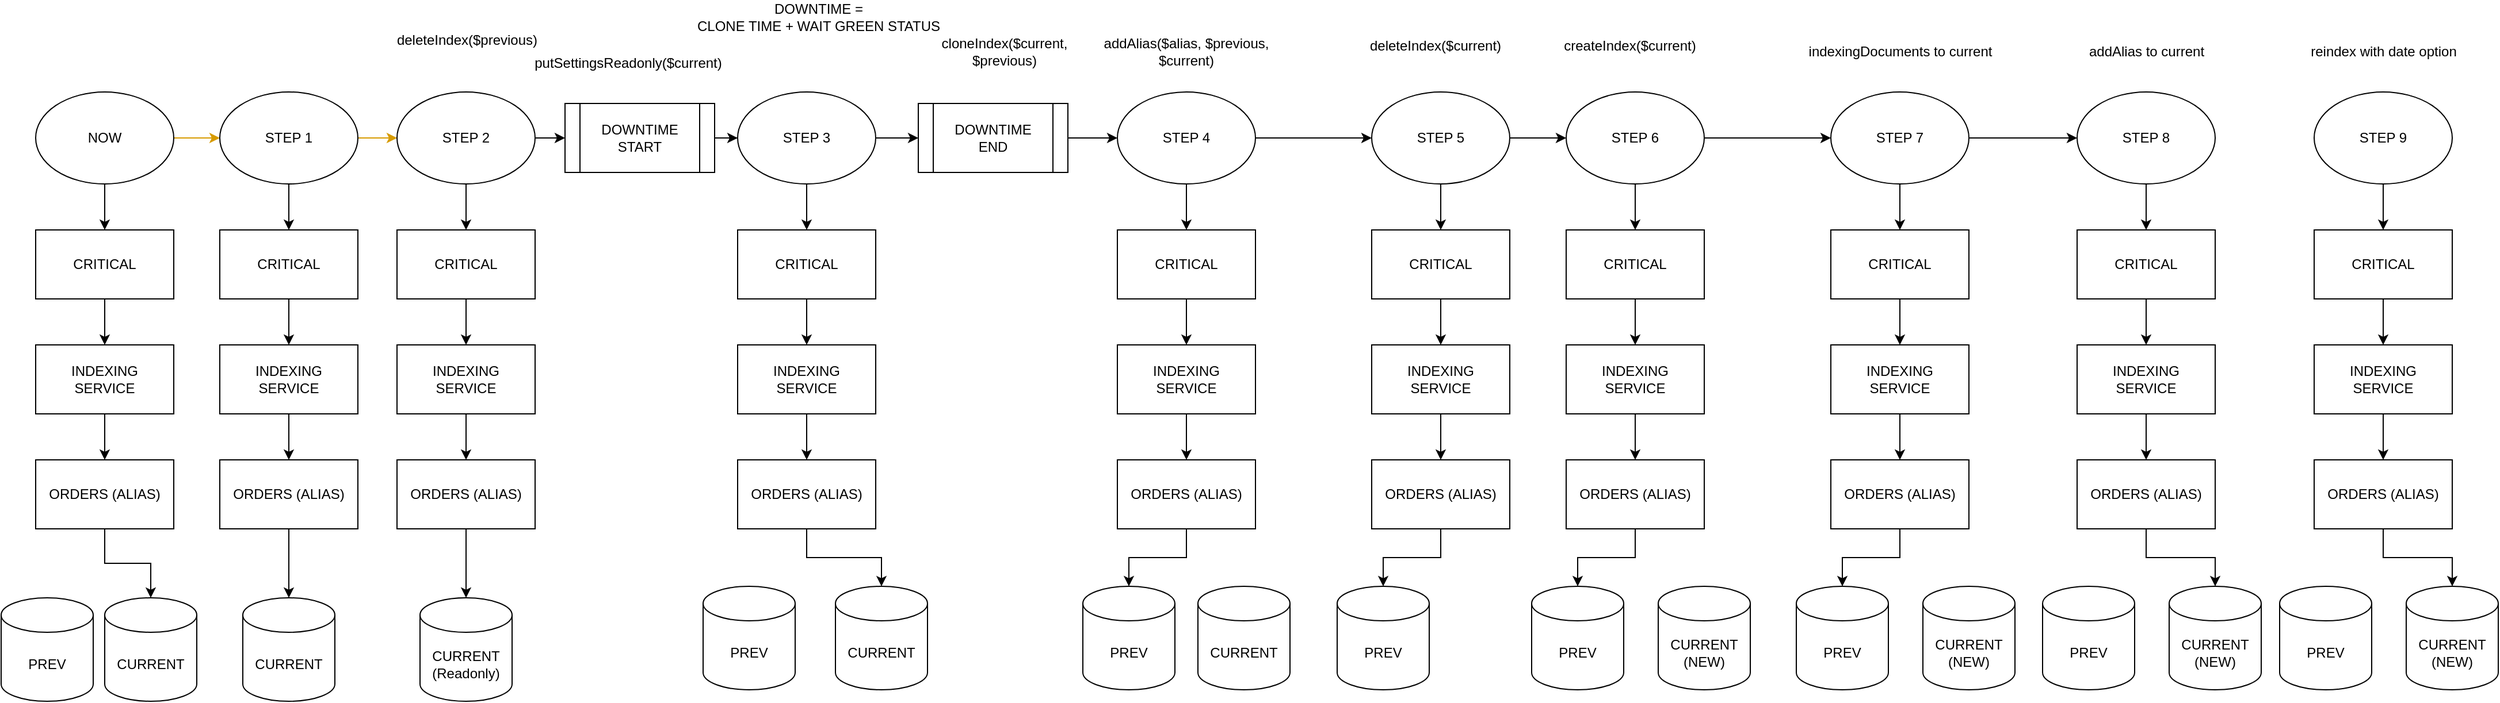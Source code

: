 <mxfile version="14.5.3" type="device"><diagram id="XHEJXtCOM38gBjBKdw3D" name="Page-1"><mxGraphModel dx="2249" dy="1921" grid="1" gridSize="10" guides="1" tooltips="1" connect="1" arrows="1" fold="1" page="1" pageScale="1" pageWidth="827" pageHeight="1169" math="0" shadow="0"><root><mxCell id="0"/><mxCell id="1" parent="0"/><mxCell id="4pbK5a4J8gjUyN3vn6MO-19" value="" style="edgeStyle=orthogonalEdgeStyle;rounded=0;orthogonalLoop=1;jettySize=auto;html=1;" parent="1" source="4pbK5a4J8gjUyN3vn6MO-10" target="4pbK5a4J8gjUyN3vn6MO-12" edge="1"><mxGeometry relative="1" as="geometry"/></mxCell><mxCell id="4pbK5a4J8gjUyN3vn6MO-39" value="" style="edgeStyle=orthogonalEdgeStyle;rounded=0;orthogonalLoop=1;jettySize=auto;html=1;fillColor=#ffe6cc;strokeColor=#d79b00;" parent="1" source="4pbK5a4J8gjUyN3vn6MO-10" target="4pbK5a4J8gjUyN3vn6MO-20" edge="1"><mxGeometry relative="1" as="geometry"/></mxCell><mxCell id="4pbK5a4J8gjUyN3vn6MO-10" value="NOW" style="ellipse;whiteSpace=wrap;html=1;" parent="1" vertex="1"><mxGeometry x="-90" width="120" height="80" as="geometry"/></mxCell><mxCell id="4pbK5a4J8gjUyN3vn6MO-11" value="" style="edgeStyle=orthogonalEdgeStyle;rounded=0;orthogonalLoop=1;jettySize=auto;html=1;" parent="1" source="4pbK5a4J8gjUyN3vn6MO-12" target="4pbK5a4J8gjUyN3vn6MO-14" edge="1"><mxGeometry relative="1" as="geometry"/></mxCell><mxCell id="4pbK5a4J8gjUyN3vn6MO-12" value="CRITICAL" style="rounded=0;whiteSpace=wrap;html=1;" parent="1" vertex="1"><mxGeometry x="-90" y="120" width="120" height="60" as="geometry"/></mxCell><mxCell id="4pbK5a4J8gjUyN3vn6MO-13" value="" style="edgeStyle=orthogonalEdgeStyle;rounded=0;orthogonalLoop=1;jettySize=auto;html=1;" parent="1" source="4pbK5a4J8gjUyN3vn6MO-14" target="4pbK5a4J8gjUyN3vn6MO-16" edge="1"><mxGeometry relative="1" as="geometry"/></mxCell><mxCell id="4pbK5a4J8gjUyN3vn6MO-14" value="&lt;div&gt;INDEXING&lt;/div&gt;&lt;div&gt;SERVICE&lt;/div&gt;" style="rounded=0;whiteSpace=wrap;html=1;" parent="1" vertex="1"><mxGeometry x="-90" y="220" width="120" height="60" as="geometry"/></mxCell><mxCell id="4pbK5a4J8gjUyN3vn6MO-15" value="" style="edgeStyle=orthogonalEdgeStyle;rounded=0;orthogonalLoop=1;jettySize=auto;html=1;" parent="1" source="4pbK5a4J8gjUyN3vn6MO-16" target="4pbK5a4J8gjUyN3vn6MO-17" edge="1"><mxGeometry relative="1" as="geometry"/></mxCell><mxCell id="4pbK5a4J8gjUyN3vn6MO-16" value="ORDERS (ALIAS)" style="rounded=0;whiteSpace=wrap;html=1;" parent="1" vertex="1"><mxGeometry x="-90" y="320" width="120" height="60" as="geometry"/></mxCell><mxCell id="4pbK5a4J8gjUyN3vn6MO-17" value="CURRENT" style="shape=cylinder3;whiteSpace=wrap;html=1;boundedLbl=1;backgroundOutline=1;size=15;" parent="1" vertex="1"><mxGeometry x="-30" y="440" width="80" height="90" as="geometry"/></mxCell><mxCell id="4pbK5a4J8gjUyN3vn6MO-18" value="PREV" style="shape=cylinder3;whiteSpace=wrap;html=1;boundedLbl=1;backgroundOutline=1;size=15;" parent="1" vertex="1"><mxGeometry x="-120" y="440" width="80" height="90" as="geometry"/></mxCell><mxCell id="4pbK5a4J8gjUyN3vn6MO-29" value="" style="edgeStyle=orthogonalEdgeStyle;rounded=0;orthogonalLoop=1;jettySize=auto;html=1;" parent="1" source="4pbK5a4J8gjUyN3vn6MO-20" target="4pbK5a4J8gjUyN3vn6MO-22" edge="1"><mxGeometry relative="1" as="geometry"/></mxCell><mxCell id="4pbK5a4J8gjUyN3vn6MO-40" value="" style="edgeStyle=orthogonalEdgeStyle;rounded=0;orthogonalLoop=1;jettySize=auto;html=1;fillColor=#ffe6cc;strokeColor=#d79b00;" parent="1" source="4pbK5a4J8gjUyN3vn6MO-20" target="4pbK5a4J8gjUyN3vn6MO-31" edge="1"><mxGeometry relative="1" as="geometry"/></mxCell><mxCell id="4pbK5a4J8gjUyN3vn6MO-20" value="STEP 1" style="ellipse;whiteSpace=wrap;html=1;" parent="1" vertex="1"><mxGeometry x="70" width="120" height="80" as="geometry"/></mxCell><mxCell id="4pbK5a4J8gjUyN3vn6MO-21" value="" style="edgeStyle=orthogonalEdgeStyle;rounded=0;orthogonalLoop=1;jettySize=auto;html=1;" parent="1" source="4pbK5a4J8gjUyN3vn6MO-22" target="4pbK5a4J8gjUyN3vn6MO-24" edge="1"><mxGeometry relative="1" as="geometry"/></mxCell><mxCell id="4pbK5a4J8gjUyN3vn6MO-22" value="CRITICAL" style="rounded=0;whiteSpace=wrap;html=1;" parent="1" vertex="1"><mxGeometry x="70" y="120" width="120" height="60" as="geometry"/></mxCell><mxCell id="4pbK5a4J8gjUyN3vn6MO-23" value="" style="edgeStyle=orthogonalEdgeStyle;rounded=0;orthogonalLoop=1;jettySize=auto;html=1;" parent="1" source="4pbK5a4J8gjUyN3vn6MO-24" target="4pbK5a4J8gjUyN3vn6MO-26" edge="1"><mxGeometry relative="1" as="geometry"/></mxCell><mxCell id="4pbK5a4J8gjUyN3vn6MO-24" value="&lt;div&gt;INDEXING&lt;/div&gt;&lt;div&gt;SERVICE&lt;/div&gt;" style="rounded=0;whiteSpace=wrap;html=1;" parent="1" vertex="1"><mxGeometry x="70" y="220" width="120" height="60" as="geometry"/></mxCell><mxCell id="4pbK5a4J8gjUyN3vn6MO-25" value="" style="edgeStyle=orthogonalEdgeStyle;rounded=0;orthogonalLoop=1;jettySize=auto;html=1;" parent="1" source="4pbK5a4J8gjUyN3vn6MO-26" target="4pbK5a4J8gjUyN3vn6MO-27" edge="1"><mxGeometry relative="1" as="geometry"/></mxCell><mxCell id="4pbK5a4J8gjUyN3vn6MO-26" value="ORDERS (ALIAS)" style="rounded=0;whiteSpace=wrap;html=1;" parent="1" vertex="1"><mxGeometry x="70" y="320" width="120" height="60" as="geometry"/></mxCell><mxCell id="4pbK5a4J8gjUyN3vn6MO-27" value="CURRENT" style="shape=cylinder3;whiteSpace=wrap;html=1;boundedLbl=1;backgroundOutline=1;size=15;" parent="1" vertex="1"><mxGeometry x="90" y="440" width="80" height="90" as="geometry"/></mxCell><mxCell id="4pbK5a4J8gjUyN3vn6MO-30" value="" style="edgeStyle=orthogonalEdgeStyle;rounded=0;orthogonalLoop=1;jettySize=auto;html=1;" parent="1" source="4pbK5a4J8gjUyN3vn6MO-31" target="4pbK5a4J8gjUyN3vn6MO-33" edge="1"><mxGeometry relative="1" as="geometry"/></mxCell><mxCell id="4pbK5a4J8gjUyN3vn6MO-73" value="" style="edgeStyle=orthogonalEdgeStyle;rounded=0;orthogonalLoop=1;jettySize=auto;html=1;" parent="1" source="4pbK5a4J8gjUyN3vn6MO-31" target="4pbK5a4J8gjUyN3vn6MO-69" edge="1"><mxGeometry relative="1" as="geometry"/></mxCell><mxCell id="4pbK5a4J8gjUyN3vn6MO-31" value="&lt;div&gt;STEP 2&lt;/div&gt;" style="ellipse;whiteSpace=wrap;html=1;" parent="1" vertex="1"><mxGeometry x="224" width="120" height="80" as="geometry"/></mxCell><mxCell id="4pbK5a4J8gjUyN3vn6MO-32" value="" style="edgeStyle=orthogonalEdgeStyle;rounded=0;orthogonalLoop=1;jettySize=auto;html=1;" parent="1" source="4pbK5a4J8gjUyN3vn6MO-33" target="4pbK5a4J8gjUyN3vn6MO-35" edge="1"><mxGeometry relative="1" as="geometry"/></mxCell><mxCell id="4pbK5a4J8gjUyN3vn6MO-33" value="CRITICAL" style="rounded=0;whiteSpace=wrap;html=1;" parent="1" vertex="1"><mxGeometry x="224" y="120" width="120" height="60" as="geometry"/></mxCell><mxCell id="4pbK5a4J8gjUyN3vn6MO-34" value="" style="edgeStyle=orthogonalEdgeStyle;rounded=0;orthogonalLoop=1;jettySize=auto;html=1;" parent="1" source="4pbK5a4J8gjUyN3vn6MO-35" target="4pbK5a4J8gjUyN3vn6MO-37" edge="1"><mxGeometry relative="1" as="geometry"/></mxCell><mxCell id="4pbK5a4J8gjUyN3vn6MO-35" value="&lt;div&gt;INDEXING&lt;/div&gt;&lt;div&gt;SERVICE&lt;/div&gt;" style="rounded=0;whiteSpace=wrap;html=1;" parent="1" vertex="1"><mxGeometry x="224" y="220" width="120" height="60" as="geometry"/></mxCell><mxCell id="4pbK5a4J8gjUyN3vn6MO-36" value="" style="edgeStyle=orthogonalEdgeStyle;rounded=0;orthogonalLoop=1;jettySize=auto;html=1;" parent="1" source="4pbK5a4J8gjUyN3vn6MO-37" target="4pbK5a4J8gjUyN3vn6MO-38" edge="1"><mxGeometry relative="1" as="geometry"/></mxCell><mxCell id="4pbK5a4J8gjUyN3vn6MO-37" value="ORDERS (ALIAS)" style="rounded=0;whiteSpace=wrap;html=1;" parent="1" vertex="1"><mxGeometry x="224" y="320" width="120" height="60" as="geometry"/></mxCell><mxCell id="4pbK5a4J8gjUyN3vn6MO-38" value="&lt;div&gt;CURRENT&lt;br&gt;(Readonly)&lt;br&gt;&lt;/div&gt;" style="shape=cylinder3;whiteSpace=wrap;html=1;boundedLbl=1;backgroundOutline=1;size=15;" parent="1" vertex="1"><mxGeometry x="244" y="440" width="80" height="90" as="geometry"/></mxCell><mxCell id="4pbK5a4J8gjUyN3vn6MO-42" value="deleteIndex($previous)" style="text;html=1;strokeColor=none;fillColor=none;align=center;verticalAlign=middle;whiteSpace=wrap;rounded=0;" parent="1" vertex="1"><mxGeometry x="210" y="-70" width="150" height="50" as="geometry"/></mxCell><mxCell id="4pbK5a4J8gjUyN3vn6MO-43" value="" style="edgeStyle=orthogonalEdgeStyle;rounded=0;orthogonalLoop=1;jettySize=auto;html=1;" parent="1" source="4pbK5a4J8gjUyN3vn6MO-44" target="4pbK5a4J8gjUyN3vn6MO-46" edge="1"><mxGeometry relative="1" as="geometry"/></mxCell><mxCell id="4pbK5a4J8gjUyN3vn6MO-77" value="" style="edgeStyle=orthogonalEdgeStyle;rounded=0;orthogonalLoop=1;jettySize=auto;html=1;" parent="1" source="4pbK5a4J8gjUyN3vn6MO-44" target="4pbK5a4J8gjUyN3vn6MO-76" edge="1"><mxGeometry relative="1" as="geometry"/></mxCell><mxCell id="4pbK5a4J8gjUyN3vn6MO-44" value="&lt;div&gt;STEP 3&lt;br&gt;&lt;/div&gt;" style="ellipse;whiteSpace=wrap;html=1;" parent="1" vertex="1"><mxGeometry x="520" width="120" height="80" as="geometry"/></mxCell><mxCell id="4pbK5a4J8gjUyN3vn6MO-45" value="" style="edgeStyle=orthogonalEdgeStyle;rounded=0;orthogonalLoop=1;jettySize=auto;html=1;" parent="1" source="4pbK5a4J8gjUyN3vn6MO-46" target="4pbK5a4J8gjUyN3vn6MO-48" edge="1"><mxGeometry relative="1" as="geometry"/></mxCell><mxCell id="4pbK5a4J8gjUyN3vn6MO-46" value="CRITICAL" style="rounded=0;whiteSpace=wrap;html=1;" parent="1" vertex="1"><mxGeometry x="520" y="120" width="120" height="60" as="geometry"/></mxCell><mxCell id="4pbK5a4J8gjUyN3vn6MO-47" value="" style="edgeStyle=orthogonalEdgeStyle;rounded=0;orthogonalLoop=1;jettySize=auto;html=1;" parent="1" source="4pbK5a4J8gjUyN3vn6MO-48" target="4pbK5a4J8gjUyN3vn6MO-50" edge="1"><mxGeometry relative="1" as="geometry"/></mxCell><mxCell id="4pbK5a4J8gjUyN3vn6MO-48" value="&lt;div&gt;INDEXING&lt;/div&gt;&lt;div&gt;SERVICE&lt;/div&gt;" style="rounded=0;whiteSpace=wrap;html=1;" parent="1" vertex="1"><mxGeometry x="520" y="220" width="120" height="60" as="geometry"/></mxCell><mxCell id="4pbK5a4J8gjUyN3vn6MO-49" value="" style="edgeStyle=orthogonalEdgeStyle;rounded=0;orthogonalLoop=1;jettySize=auto;html=1;" parent="1" source="4pbK5a4J8gjUyN3vn6MO-50" target="4pbK5a4J8gjUyN3vn6MO-51" edge="1"><mxGeometry relative="1" as="geometry"/></mxCell><mxCell id="4pbK5a4J8gjUyN3vn6MO-50" value="ORDERS (ALIAS)" style="rounded=0;whiteSpace=wrap;html=1;" parent="1" vertex="1"><mxGeometry x="520" y="320" width="120" height="60" as="geometry"/></mxCell><mxCell id="4pbK5a4J8gjUyN3vn6MO-51" value="&lt;div&gt;CURRENT&lt;br&gt;&lt;/div&gt;" style="shape=cylinder3;whiteSpace=wrap;html=1;boundedLbl=1;backgroundOutline=1;size=15;" parent="1" vertex="1"><mxGeometry x="605" y="430" width="80" height="90" as="geometry"/></mxCell><mxCell id="4pbK5a4J8gjUyN3vn6MO-53" value="cloneIndex($current, $previous)" style="text;html=1;strokeColor=none;fillColor=none;align=center;verticalAlign=middle;whiteSpace=wrap;rounded=0;" parent="1" vertex="1"><mxGeometry x="677" y="-60" width="150" height="50" as="geometry"/></mxCell><mxCell id="4pbK5a4J8gjUyN3vn6MO-55" value="putSettingsReadonly($current)" style="text;html=1;strokeColor=none;fillColor=none;align=center;verticalAlign=middle;whiteSpace=wrap;rounded=0;" parent="1" vertex="1"><mxGeometry x="350" y="-50" width="150" height="50" as="geometry"/></mxCell><mxCell id="4pbK5a4J8gjUyN3vn6MO-56" value="PREV" style="shape=cylinder3;whiteSpace=wrap;html=1;boundedLbl=1;backgroundOutline=1;size=15;" parent="1" vertex="1"><mxGeometry x="490" y="430" width="80" height="90" as="geometry"/></mxCell><mxCell id="4pbK5a4J8gjUyN3vn6MO-57" value="" style="edgeStyle=orthogonalEdgeStyle;rounded=0;orthogonalLoop=1;jettySize=auto;html=1;" parent="1" source="4pbK5a4J8gjUyN3vn6MO-58" target="4pbK5a4J8gjUyN3vn6MO-60" edge="1"><mxGeometry relative="1" as="geometry"/></mxCell><mxCell id="4pbK5a4J8gjUyN3vn6MO-90" value="" style="edgeStyle=orthogonalEdgeStyle;rounded=0;orthogonalLoop=1;jettySize=auto;html=1;" parent="1" source="4pbK5a4J8gjUyN3vn6MO-58" target="4pbK5a4J8gjUyN3vn6MO-81" edge="1"><mxGeometry relative="1" as="geometry"/></mxCell><mxCell id="4pbK5a4J8gjUyN3vn6MO-58" value="&lt;div&gt;STEP 4&lt;br&gt;&lt;/div&gt;" style="ellipse;whiteSpace=wrap;html=1;" parent="1" vertex="1"><mxGeometry x="850" width="120" height="80" as="geometry"/></mxCell><mxCell id="4pbK5a4J8gjUyN3vn6MO-59" value="" style="edgeStyle=orthogonalEdgeStyle;rounded=0;orthogonalLoop=1;jettySize=auto;html=1;" parent="1" source="4pbK5a4J8gjUyN3vn6MO-60" target="4pbK5a4J8gjUyN3vn6MO-62" edge="1"><mxGeometry relative="1" as="geometry"/></mxCell><mxCell id="4pbK5a4J8gjUyN3vn6MO-60" value="CRITICAL" style="rounded=0;whiteSpace=wrap;html=1;" parent="1" vertex="1"><mxGeometry x="850" y="120" width="120" height="60" as="geometry"/></mxCell><mxCell id="4pbK5a4J8gjUyN3vn6MO-61" value="" style="edgeStyle=orthogonalEdgeStyle;rounded=0;orthogonalLoop=1;jettySize=auto;html=1;" parent="1" source="4pbK5a4J8gjUyN3vn6MO-62" target="4pbK5a4J8gjUyN3vn6MO-64" edge="1"><mxGeometry relative="1" as="geometry"/></mxCell><mxCell id="4pbK5a4J8gjUyN3vn6MO-62" value="&lt;div&gt;INDEXING&lt;/div&gt;&lt;div&gt;SERVICE&lt;/div&gt;" style="rounded=0;whiteSpace=wrap;html=1;" parent="1" vertex="1"><mxGeometry x="850" y="220" width="120" height="60" as="geometry"/></mxCell><mxCell id="4pbK5a4J8gjUyN3vn6MO-79" value="" style="edgeStyle=orthogonalEdgeStyle;rounded=0;orthogonalLoop=1;jettySize=auto;html=1;" parent="1" source="4pbK5a4J8gjUyN3vn6MO-64" target="4pbK5a4J8gjUyN3vn6MO-66" edge="1"><mxGeometry relative="1" as="geometry"/></mxCell><mxCell id="4pbK5a4J8gjUyN3vn6MO-64" value="ORDERS (ALIAS)" style="rounded=0;whiteSpace=wrap;html=1;" parent="1" vertex="1"><mxGeometry x="850" y="320" width="120" height="60" as="geometry"/></mxCell><mxCell id="4pbK5a4J8gjUyN3vn6MO-65" value="&lt;div&gt;CURRENT&lt;br&gt;&lt;/div&gt;" style="shape=cylinder3;whiteSpace=wrap;html=1;boundedLbl=1;backgroundOutline=1;size=15;" parent="1" vertex="1"><mxGeometry x="920" y="430" width="80" height="90" as="geometry"/></mxCell><mxCell id="4pbK5a4J8gjUyN3vn6MO-66" value="PREV" style="shape=cylinder3;whiteSpace=wrap;html=1;boundedLbl=1;backgroundOutline=1;size=15;" parent="1" vertex="1"><mxGeometry x="820" y="430" width="80" height="90" as="geometry"/></mxCell><mxCell id="4pbK5a4J8gjUyN3vn6MO-67" value="addAlias($alias, $previous, $current)" style="text;html=1;strokeColor=none;fillColor=none;align=center;verticalAlign=middle;whiteSpace=wrap;rounded=0;" parent="1" vertex="1"><mxGeometry x="835" y="-60" width="150" height="50" as="geometry"/></mxCell><mxCell id="4pbK5a4J8gjUyN3vn6MO-75" value="" style="edgeStyle=orthogonalEdgeStyle;rounded=0;orthogonalLoop=1;jettySize=auto;html=1;" parent="1" source="4pbK5a4J8gjUyN3vn6MO-69" target="4pbK5a4J8gjUyN3vn6MO-44" edge="1"><mxGeometry relative="1" as="geometry"/></mxCell><mxCell id="4pbK5a4J8gjUyN3vn6MO-69" value="&lt;div&gt;DOWNTIME&lt;/div&gt;&lt;div&gt;START&lt;/div&gt;" style="shape=process;whiteSpace=wrap;html=1;backgroundOutline=1;" parent="1" vertex="1"><mxGeometry x="370" y="10" width="130" height="60" as="geometry"/></mxCell><mxCell id="4pbK5a4J8gjUyN3vn6MO-74" value="&lt;div&gt;DOWNTIME =&lt;br&gt;&lt;/div&gt;&lt;div&gt;CLONE TIME + WAIT GREEN STATUS&lt;br&gt;&lt;/div&gt;" style="text;html=1;align=center;verticalAlign=middle;resizable=0;points=[];autosize=1;" parent="1" vertex="1"><mxGeometry x="480" y="-80" width="220" height="30" as="geometry"/></mxCell><mxCell id="4pbK5a4J8gjUyN3vn6MO-78" value="" style="edgeStyle=orthogonalEdgeStyle;rounded=0;orthogonalLoop=1;jettySize=auto;html=1;" parent="1" source="4pbK5a4J8gjUyN3vn6MO-76" target="4pbK5a4J8gjUyN3vn6MO-58" edge="1"><mxGeometry relative="1" as="geometry"/></mxCell><mxCell id="4pbK5a4J8gjUyN3vn6MO-76" value="&lt;div&gt;DOWNTIME&lt;/div&gt;&lt;div&gt;END&lt;/div&gt;" style="shape=process;whiteSpace=wrap;html=1;backgroundOutline=1;" parent="1" vertex="1"><mxGeometry x="677" y="10" width="130" height="60" as="geometry"/></mxCell><mxCell id="4pbK5a4J8gjUyN3vn6MO-80" value="" style="edgeStyle=orthogonalEdgeStyle;rounded=0;orthogonalLoop=1;jettySize=auto;html=1;" parent="1" source="4pbK5a4J8gjUyN3vn6MO-81" target="4pbK5a4J8gjUyN3vn6MO-83" edge="1"><mxGeometry relative="1" as="geometry"/></mxCell><mxCell id="4pbK5a4J8gjUyN3vn6MO-102" value="" style="edgeStyle=orthogonalEdgeStyle;rounded=0;orthogonalLoop=1;jettySize=auto;html=1;" parent="1" source="4pbK5a4J8gjUyN3vn6MO-81" target="4pbK5a4J8gjUyN3vn6MO-93" edge="1"><mxGeometry relative="1" as="geometry"/></mxCell><mxCell id="4pbK5a4J8gjUyN3vn6MO-81" value="&lt;div&gt;STEP 5&lt;br&gt;&lt;/div&gt;" style="ellipse;whiteSpace=wrap;html=1;" parent="1" vertex="1"><mxGeometry x="1071" width="120" height="80" as="geometry"/></mxCell><mxCell id="4pbK5a4J8gjUyN3vn6MO-82" value="" style="edgeStyle=orthogonalEdgeStyle;rounded=0;orthogonalLoop=1;jettySize=auto;html=1;" parent="1" source="4pbK5a4J8gjUyN3vn6MO-83" target="4pbK5a4J8gjUyN3vn6MO-85" edge="1"><mxGeometry relative="1" as="geometry"/></mxCell><mxCell id="4pbK5a4J8gjUyN3vn6MO-83" value="CRITICAL" style="rounded=0;whiteSpace=wrap;html=1;" parent="1" vertex="1"><mxGeometry x="1071" y="120" width="120" height="60" as="geometry"/></mxCell><mxCell id="4pbK5a4J8gjUyN3vn6MO-84" value="" style="edgeStyle=orthogonalEdgeStyle;rounded=0;orthogonalLoop=1;jettySize=auto;html=1;" parent="1" source="4pbK5a4J8gjUyN3vn6MO-85" target="4pbK5a4J8gjUyN3vn6MO-87" edge="1"><mxGeometry relative="1" as="geometry"/></mxCell><mxCell id="4pbK5a4J8gjUyN3vn6MO-85" value="&lt;div&gt;INDEXING&lt;/div&gt;&lt;div&gt;SERVICE&lt;/div&gt;" style="rounded=0;whiteSpace=wrap;html=1;" parent="1" vertex="1"><mxGeometry x="1071" y="220" width="120" height="60" as="geometry"/></mxCell><mxCell id="4pbK5a4J8gjUyN3vn6MO-86" value="" style="edgeStyle=orthogonalEdgeStyle;rounded=0;orthogonalLoop=1;jettySize=auto;html=1;" parent="1" source="4pbK5a4J8gjUyN3vn6MO-87" target="4pbK5a4J8gjUyN3vn6MO-89" edge="1"><mxGeometry relative="1" as="geometry"/></mxCell><mxCell id="4pbK5a4J8gjUyN3vn6MO-87" value="ORDERS (ALIAS)" style="rounded=0;whiteSpace=wrap;html=1;" parent="1" vertex="1"><mxGeometry x="1071" y="320" width="120" height="60" as="geometry"/></mxCell><mxCell id="4pbK5a4J8gjUyN3vn6MO-89" value="PREV" style="shape=cylinder3;whiteSpace=wrap;html=1;boundedLbl=1;backgroundOutline=1;size=15;" parent="1" vertex="1"><mxGeometry x="1041" y="430" width="80" height="90" as="geometry"/></mxCell><mxCell id="4pbK5a4J8gjUyN3vn6MO-91" value="deleteIndex($current)" style="text;html=1;align=center;verticalAlign=middle;resizable=0;points=[];autosize=1;" parent="1" vertex="1"><mxGeometry x="1061" y="-50" width="130" height="20" as="geometry"/></mxCell><mxCell id="4pbK5a4J8gjUyN3vn6MO-92" value="" style="edgeStyle=orthogonalEdgeStyle;rounded=0;orthogonalLoop=1;jettySize=auto;html=1;" parent="1" source="4pbK5a4J8gjUyN3vn6MO-93" target="4pbK5a4J8gjUyN3vn6MO-95" edge="1"><mxGeometry relative="1" as="geometry"/></mxCell><mxCell id="0gItvZaAuHjZS_tGxEU4-12" value="" style="edgeStyle=orthogonalEdgeStyle;rounded=0;orthogonalLoop=1;jettySize=auto;html=1;" edge="1" parent="1" source="4pbK5a4J8gjUyN3vn6MO-93" target="0gItvZaAuHjZS_tGxEU4-2"><mxGeometry relative="1" as="geometry"/></mxCell><mxCell id="4pbK5a4J8gjUyN3vn6MO-93" value="&lt;div&gt;STEP 6&lt;br&gt;&lt;/div&gt;" style="ellipse;whiteSpace=wrap;html=1;" parent="1" vertex="1"><mxGeometry x="1240" width="120" height="80" as="geometry"/></mxCell><mxCell id="4pbK5a4J8gjUyN3vn6MO-94" value="" style="edgeStyle=orthogonalEdgeStyle;rounded=0;orthogonalLoop=1;jettySize=auto;html=1;" parent="1" source="4pbK5a4J8gjUyN3vn6MO-95" target="4pbK5a4J8gjUyN3vn6MO-97" edge="1"><mxGeometry relative="1" as="geometry"/></mxCell><mxCell id="4pbK5a4J8gjUyN3vn6MO-95" value="CRITICAL" style="rounded=0;whiteSpace=wrap;html=1;" parent="1" vertex="1"><mxGeometry x="1240" y="120" width="120" height="60" as="geometry"/></mxCell><mxCell id="4pbK5a4J8gjUyN3vn6MO-96" value="" style="edgeStyle=orthogonalEdgeStyle;rounded=0;orthogonalLoop=1;jettySize=auto;html=1;" parent="1" source="4pbK5a4J8gjUyN3vn6MO-97" target="4pbK5a4J8gjUyN3vn6MO-99" edge="1"><mxGeometry relative="1" as="geometry"/></mxCell><mxCell id="4pbK5a4J8gjUyN3vn6MO-97" value="&lt;div&gt;INDEXING&lt;/div&gt;&lt;div&gt;SERVICE&lt;/div&gt;" style="rounded=0;whiteSpace=wrap;html=1;" parent="1" vertex="1"><mxGeometry x="1240" y="220" width="120" height="60" as="geometry"/></mxCell><mxCell id="4pbK5a4J8gjUyN3vn6MO-98" value="" style="edgeStyle=orthogonalEdgeStyle;rounded=0;orthogonalLoop=1;jettySize=auto;html=1;" parent="1" source="4pbK5a4J8gjUyN3vn6MO-99" target="4pbK5a4J8gjUyN3vn6MO-100" edge="1"><mxGeometry relative="1" as="geometry"/></mxCell><mxCell id="4pbK5a4J8gjUyN3vn6MO-99" value="ORDERS (ALIAS)" style="rounded=0;whiteSpace=wrap;html=1;" parent="1" vertex="1"><mxGeometry x="1240" y="320" width="120" height="60" as="geometry"/></mxCell><mxCell id="4pbK5a4J8gjUyN3vn6MO-100" value="PREV" style="shape=cylinder3;whiteSpace=wrap;html=1;boundedLbl=1;backgroundOutline=1;size=15;" parent="1" vertex="1"><mxGeometry x="1210" y="430" width="80" height="90" as="geometry"/></mxCell><mxCell id="4pbK5a4J8gjUyN3vn6MO-101" value="createIndex($current)" style="text;html=1;align=center;verticalAlign=middle;resizable=0;points=[];autosize=1;" parent="1" vertex="1"><mxGeometry x="1230" y="-50" width="130" height="20" as="geometry"/></mxCell><mxCell id="4pbK5a4J8gjUyN3vn6MO-103" value="&lt;div&gt;CURRENT (NEW)&lt;br&gt;&lt;/div&gt;" style="shape=cylinder3;whiteSpace=wrap;html=1;boundedLbl=1;backgroundOutline=1;size=15;" parent="1" vertex="1"><mxGeometry x="1320" y="430" width="80" height="90" as="geometry"/></mxCell><mxCell id="0gItvZaAuHjZS_tGxEU4-1" value="" style="edgeStyle=orthogonalEdgeStyle;rounded=0;orthogonalLoop=1;jettySize=auto;html=1;" edge="1" source="0gItvZaAuHjZS_tGxEU4-2" target="0gItvZaAuHjZS_tGxEU4-4" parent="1"><mxGeometry relative="1" as="geometry"/></mxCell><mxCell id="0gItvZaAuHjZS_tGxEU4-24" value="" style="edgeStyle=orthogonalEdgeStyle;rounded=0;orthogonalLoop=1;jettySize=auto;html=1;" edge="1" parent="1" source="0gItvZaAuHjZS_tGxEU4-2" target="0gItvZaAuHjZS_tGxEU4-14"><mxGeometry relative="1" as="geometry"/></mxCell><mxCell id="0gItvZaAuHjZS_tGxEU4-2" value="&lt;div&gt;STEP 7&lt;br&gt;&lt;/div&gt;" style="ellipse;whiteSpace=wrap;html=1;" vertex="1" parent="1"><mxGeometry x="1470" width="120" height="80" as="geometry"/></mxCell><mxCell id="0gItvZaAuHjZS_tGxEU4-3" value="" style="edgeStyle=orthogonalEdgeStyle;rounded=0;orthogonalLoop=1;jettySize=auto;html=1;" edge="1" source="0gItvZaAuHjZS_tGxEU4-4" target="0gItvZaAuHjZS_tGxEU4-6" parent="1"><mxGeometry relative="1" as="geometry"/></mxCell><mxCell id="0gItvZaAuHjZS_tGxEU4-4" value="CRITICAL" style="rounded=0;whiteSpace=wrap;html=1;" vertex="1" parent="1"><mxGeometry x="1470" y="120" width="120" height="60" as="geometry"/></mxCell><mxCell id="0gItvZaAuHjZS_tGxEU4-5" value="" style="edgeStyle=orthogonalEdgeStyle;rounded=0;orthogonalLoop=1;jettySize=auto;html=1;" edge="1" source="0gItvZaAuHjZS_tGxEU4-6" target="0gItvZaAuHjZS_tGxEU4-8" parent="1"><mxGeometry relative="1" as="geometry"/></mxCell><mxCell id="0gItvZaAuHjZS_tGxEU4-6" value="&lt;div&gt;INDEXING&lt;/div&gt;&lt;div&gt;SERVICE&lt;/div&gt;" style="rounded=0;whiteSpace=wrap;html=1;" vertex="1" parent="1"><mxGeometry x="1470" y="220" width="120" height="60" as="geometry"/></mxCell><mxCell id="0gItvZaAuHjZS_tGxEU4-7" value="" style="edgeStyle=orthogonalEdgeStyle;rounded=0;orthogonalLoop=1;jettySize=auto;html=1;" edge="1" source="0gItvZaAuHjZS_tGxEU4-8" target="0gItvZaAuHjZS_tGxEU4-9" parent="1"><mxGeometry relative="1" as="geometry"/></mxCell><mxCell id="0gItvZaAuHjZS_tGxEU4-8" value="ORDERS (ALIAS)" style="rounded=0;whiteSpace=wrap;html=1;" vertex="1" parent="1"><mxGeometry x="1470" y="320" width="120" height="60" as="geometry"/></mxCell><mxCell id="0gItvZaAuHjZS_tGxEU4-9" value="PREV" style="shape=cylinder3;whiteSpace=wrap;html=1;boundedLbl=1;backgroundOutline=1;size=15;" vertex="1" parent="1"><mxGeometry x="1440" y="430" width="80" height="90" as="geometry"/></mxCell><mxCell id="0gItvZaAuHjZS_tGxEU4-10" value="indexingDocuments to current" style="text;html=1;align=center;verticalAlign=middle;resizable=0;points=[];autosize=1;" vertex="1" parent="1"><mxGeometry x="1440" y="-45" width="180" height="20" as="geometry"/></mxCell><mxCell id="0gItvZaAuHjZS_tGxEU4-11" value="&lt;div&gt;CURRENT (NEW)&lt;br&gt;&lt;/div&gt;" style="shape=cylinder3;whiteSpace=wrap;html=1;boundedLbl=1;backgroundOutline=1;size=15;" vertex="1" parent="1"><mxGeometry x="1550" y="430" width="80" height="90" as="geometry"/></mxCell><mxCell id="0gItvZaAuHjZS_tGxEU4-13" value="" style="edgeStyle=orthogonalEdgeStyle;rounded=0;orthogonalLoop=1;jettySize=auto;html=1;" edge="1" source="0gItvZaAuHjZS_tGxEU4-14" target="0gItvZaAuHjZS_tGxEU4-16" parent="1"><mxGeometry relative="1" as="geometry"/></mxCell><mxCell id="0gItvZaAuHjZS_tGxEU4-14" value="&lt;div&gt;STEP 8&lt;/div&gt;" style="ellipse;whiteSpace=wrap;html=1;" vertex="1" parent="1"><mxGeometry x="1684" width="120" height="80" as="geometry"/></mxCell><mxCell id="0gItvZaAuHjZS_tGxEU4-15" value="" style="edgeStyle=orthogonalEdgeStyle;rounded=0;orthogonalLoop=1;jettySize=auto;html=1;" edge="1" source="0gItvZaAuHjZS_tGxEU4-16" target="0gItvZaAuHjZS_tGxEU4-18" parent="1"><mxGeometry relative="1" as="geometry"/></mxCell><mxCell id="0gItvZaAuHjZS_tGxEU4-16" value="CRITICAL" style="rounded=0;whiteSpace=wrap;html=1;" vertex="1" parent="1"><mxGeometry x="1684" y="120" width="120" height="60" as="geometry"/></mxCell><mxCell id="0gItvZaAuHjZS_tGxEU4-17" value="" style="edgeStyle=orthogonalEdgeStyle;rounded=0;orthogonalLoop=1;jettySize=auto;html=1;" edge="1" source="0gItvZaAuHjZS_tGxEU4-18" target="0gItvZaAuHjZS_tGxEU4-20" parent="1"><mxGeometry relative="1" as="geometry"/></mxCell><mxCell id="0gItvZaAuHjZS_tGxEU4-18" value="&lt;div&gt;INDEXING&lt;/div&gt;&lt;div&gt;SERVICE&lt;/div&gt;" style="rounded=0;whiteSpace=wrap;html=1;" vertex="1" parent="1"><mxGeometry x="1684" y="220" width="120" height="60" as="geometry"/></mxCell><mxCell id="0gItvZaAuHjZS_tGxEU4-19" value="" style="edgeStyle=orthogonalEdgeStyle;rounded=0;orthogonalLoop=1;jettySize=auto;html=1;entryX=0.5;entryY=0;entryDx=0;entryDy=0;entryPerimeter=0;" edge="1" source="0gItvZaAuHjZS_tGxEU4-20" target="0gItvZaAuHjZS_tGxEU4-23" parent="1"><mxGeometry relative="1" as="geometry"/></mxCell><mxCell id="0gItvZaAuHjZS_tGxEU4-20" value="ORDERS (ALIAS)" style="rounded=0;whiteSpace=wrap;html=1;" vertex="1" parent="1"><mxGeometry x="1684" y="320" width="120" height="60" as="geometry"/></mxCell><mxCell id="0gItvZaAuHjZS_tGxEU4-21" value="PREV" style="shape=cylinder3;whiteSpace=wrap;html=1;boundedLbl=1;backgroundOutline=1;size=15;" vertex="1" parent="1"><mxGeometry x="1654" y="430" width="80" height="90" as="geometry"/></mxCell><mxCell id="0gItvZaAuHjZS_tGxEU4-22" value="addAlias to current" style="text;html=1;align=center;verticalAlign=middle;resizable=0;points=[];autosize=1;" vertex="1" parent="1"><mxGeometry x="1684" y="-45" width="120" height="20" as="geometry"/></mxCell><mxCell id="0gItvZaAuHjZS_tGxEU4-23" value="&lt;div&gt;CURRENT (NEW)&lt;br&gt;&lt;/div&gt;" style="shape=cylinder3;whiteSpace=wrap;html=1;boundedLbl=1;backgroundOutline=1;size=15;" vertex="1" parent="1"><mxGeometry x="1764" y="430" width="80" height="90" as="geometry"/></mxCell><mxCell id="0gItvZaAuHjZS_tGxEU4-25" value="" style="edgeStyle=orthogonalEdgeStyle;rounded=0;orthogonalLoop=1;jettySize=auto;html=1;" edge="1" source="0gItvZaAuHjZS_tGxEU4-26" target="0gItvZaAuHjZS_tGxEU4-28" parent="1"><mxGeometry relative="1" as="geometry"/></mxCell><mxCell id="0gItvZaAuHjZS_tGxEU4-26" value="&lt;div&gt;STEP 9&lt;br&gt;&lt;/div&gt;" style="ellipse;whiteSpace=wrap;html=1;" vertex="1" parent="1"><mxGeometry x="1890" width="120" height="80" as="geometry"/></mxCell><mxCell id="0gItvZaAuHjZS_tGxEU4-27" value="" style="edgeStyle=orthogonalEdgeStyle;rounded=0;orthogonalLoop=1;jettySize=auto;html=1;" edge="1" source="0gItvZaAuHjZS_tGxEU4-28" target="0gItvZaAuHjZS_tGxEU4-30" parent="1"><mxGeometry relative="1" as="geometry"/></mxCell><mxCell id="0gItvZaAuHjZS_tGxEU4-28" value="CRITICAL" style="rounded=0;whiteSpace=wrap;html=1;" vertex="1" parent="1"><mxGeometry x="1890" y="120" width="120" height="60" as="geometry"/></mxCell><mxCell id="0gItvZaAuHjZS_tGxEU4-29" value="" style="edgeStyle=orthogonalEdgeStyle;rounded=0;orthogonalLoop=1;jettySize=auto;html=1;" edge="1" source="0gItvZaAuHjZS_tGxEU4-30" target="0gItvZaAuHjZS_tGxEU4-32" parent="1"><mxGeometry relative="1" as="geometry"/></mxCell><mxCell id="0gItvZaAuHjZS_tGxEU4-30" value="&lt;div&gt;INDEXING&lt;/div&gt;&lt;div&gt;SERVICE&lt;/div&gt;" style="rounded=0;whiteSpace=wrap;html=1;" vertex="1" parent="1"><mxGeometry x="1890" y="220" width="120" height="60" as="geometry"/></mxCell><mxCell id="0gItvZaAuHjZS_tGxEU4-31" value="" style="edgeStyle=orthogonalEdgeStyle;rounded=0;orthogonalLoop=1;jettySize=auto;html=1;entryX=0.5;entryY=0;entryDx=0;entryDy=0;entryPerimeter=0;" edge="1" source="0gItvZaAuHjZS_tGxEU4-32" target="0gItvZaAuHjZS_tGxEU4-35" parent="1"><mxGeometry relative="1" as="geometry"/></mxCell><mxCell id="0gItvZaAuHjZS_tGxEU4-32" value="ORDERS (ALIAS)" style="rounded=0;whiteSpace=wrap;html=1;" vertex="1" parent="1"><mxGeometry x="1890" y="320" width="120" height="60" as="geometry"/></mxCell><mxCell id="0gItvZaAuHjZS_tGxEU4-33" value="PREV" style="shape=cylinder3;whiteSpace=wrap;html=1;boundedLbl=1;backgroundOutline=1;size=15;" vertex="1" parent="1"><mxGeometry x="1860" y="430" width="80" height="90" as="geometry"/></mxCell><mxCell id="0gItvZaAuHjZS_tGxEU4-34" value="reindex with date option" style="text;html=1;align=center;verticalAlign=middle;resizable=0;points=[];autosize=1;" vertex="1" parent="1"><mxGeometry x="1880" y="-45" width="140" height="20" as="geometry"/></mxCell><mxCell id="0gItvZaAuHjZS_tGxEU4-35" value="&lt;div&gt;CURRENT (NEW)&lt;br&gt;&lt;/div&gt;" style="shape=cylinder3;whiteSpace=wrap;html=1;boundedLbl=1;backgroundOutline=1;size=15;" vertex="1" parent="1"><mxGeometry x="1970" y="430" width="80" height="90" as="geometry"/></mxCell></root></mxGraphModel></diagram></mxfile>